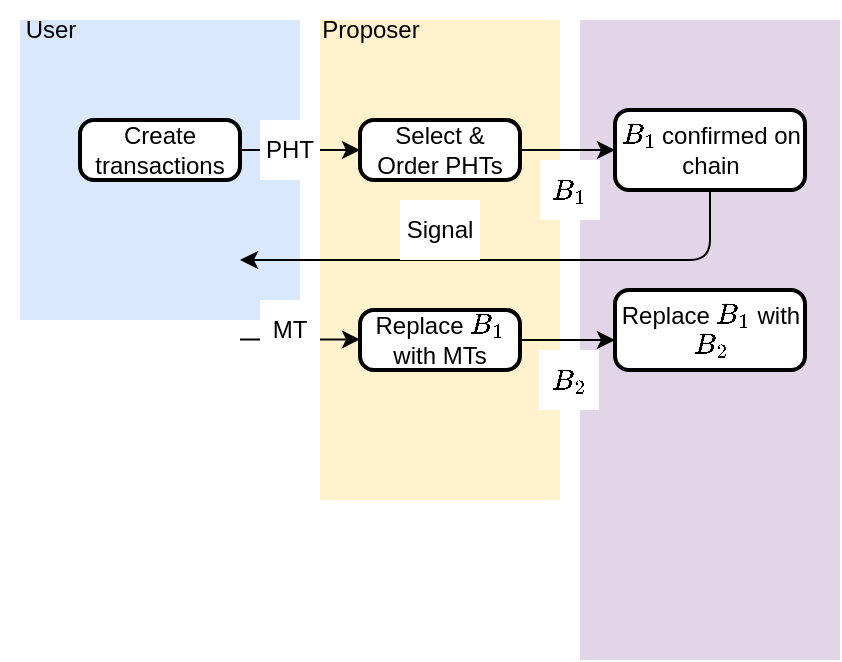 <mxfile version="26.2.12">
  <diagram name="Page-1" id="ewwKVMGRooejmkT6I6RQ">
    <mxGraphModel dx="1652" dy="643" grid="1" gridSize="10" guides="1" tooltips="1" connect="1" arrows="1" fold="1" page="1" pageScale="1" pageWidth="827" pageHeight="1169" math="1" shadow="0">
      <root>
        <mxCell id="0" />
        <mxCell id="1" parent="0" />
        <mxCell id="sIXrt2fdKtof5QL76QWl-6" value="" style="rounded=0;whiteSpace=wrap;html=1;fillColor=#dae8fc;strokeColor=none;movable=0;resizable=0;rotatable=0;deletable=0;editable=0;locked=1;connectable=0;" parent="1" vertex="1">
          <mxGeometry x="80" y="20" width="140" height="150" as="geometry" />
        </mxCell>
        <mxCell id="sIXrt2fdKtof5QL76QWl-9" value="" style="rounded=0;whiteSpace=wrap;html=1;fillColor=#fff2cc;strokeColor=none;movable=0;resizable=0;rotatable=0;deletable=0;editable=0;locked=1;connectable=0;" parent="1" vertex="1">
          <mxGeometry x="230" y="20" width="120" height="240" as="geometry" />
        </mxCell>
        <mxCell id="sIXrt2fdKtof5QL76QWl-12" value="Proposer" style="text;html=1;align=center;verticalAlign=middle;resizable=0;points=[];autosize=1;strokeColor=none;fillColor=none;" parent="1" vertex="1">
          <mxGeometry x="220" y="10" width="70" height="30" as="geometry" />
        </mxCell>
        <mxCell id="sIXrt2fdKtof5QL76QWl-13" value="" style="rounded=0;whiteSpace=wrap;html=1;fillColor=#e1d5e7;strokeColor=none;movable=0;resizable=0;rotatable=0;deletable=0;editable=0;locked=1;connectable=0;" parent="1" vertex="1">
          <mxGeometry x="360" y="20" width="130" height="320" as="geometry" />
        </mxCell>
        <mxCell id="WG_ju4HaZGRQZR121C4s-1" value="User" style="text;html=1;align=center;verticalAlign=middle;resizable=0;points=[];autosize=1;strokeColor=none;fillColor=none;" vertex="1" parent="1">
          <mxGeometry x="70" y="10" width="50" height="30" as="geometry" />
        </mxCell>
        <mxCell id="WG_ju4HaZGRQZR121C4s-2" value="Create transactions" style="rounded=1;whiteSpace=wrap;html=1;absoluteArcSize=1;arcSize=14;strokeWidth=2;" vertex="1" parent="1">
          <mxGeometry x="110" y="70" width="80" height="30" as="geometry" />
        </mxCell>
        <mxCell id="WG_ju4HaZGRQZR121C4s-3" value="" style="endArrow=classic;html=1;rounded=0;exitX=1;exitY=0.5;exitDx=0;exitDy=0;entryX=0;entryY=0.5;entryDx=0;entryDy=0;" edge="1" parent="1" source="WG_ju4HaZGRQZR121C4s-2" target="WG_ju4HaZGRQZR121C4s-6">
          <mxGeometry width="50" height="50" relative="1" as="geometry">
            <mxPoint x="149.71" y="120" as="sourcePoint" />
            <mxPoint x="250" y="85" as="targetPoint" />
          </mxGeometry>
        </mxCell>
        <mxCell id="WG_ju4HaZGRQZR121C4s-5" value="PHT" style="rounded=0;whiteSpace=wrap;html=1;strokeColor=none;" vertex="1" parent="1">
          <mxGeometry x="200" y="70" width="30" height="30" as="geometry" />
        </mxCell>
        <mxCell id="WG_ju4HaZGRQZR121C4s-6" value="Select &amp;amp; Order PHTs" style="rounded=1;whiteSpace=wrap;html=1;absoluteArcSize=1;arcSize=14;strokeWidth=2;" vertex="1" parent="1">
          <mxGeometry x="250" y="70" width="80" height="30" as="geometry" />
        </mxCell>
        <mxCell id="WG_ju4HaZGRQZR121C4s-7" value="" style="endArrow=classic;html=1;rounded=0;exitX=1;exitY=0.5;exitDx=0;exitDy=0;entryX=0;entryY=0.5;entryDx=0;entryDy=0;" edge="1" parent="1" source="WG_ju4HaZGRQZR121C4s-6" target="WG_ju4HaZGRQZR121C4s-8">
          <mxGeometry width="50" height="50" relative="1" as="geometry">
            <mxPoint x="420" y="340" as="sourcePoint" />
            <mxPoint x="470" y="290" as="targetPoint" />
          </mxGeometry>
        </mxCell>
        <mxCell id="WG_ju4HaZGRQZR121C4s-8" value="\(B_1\) confirmed on chain" style="rounded=1;whiteSpace=wrap;html=1;absoluteArcSize=1;arcSize=14;strokeWidth=2;" vertex="1" parent="1">
          <mxGeometry x="377.5" y="65" width="95" height="40" as="geometry" />
        </mxCell>
        <mxCell id="WG_ju4HaZGRQZR121C4s-9" value="\(B_1\)" style="rounded=0;whiteSpace=wrap;html=1;strokeColor=none;" vertex="1" parent="1">
          <mxGeometry x="340" y="90" width="30" height="30" as="geometry" />
        </mxCell>
        <mxCell id="WG_ju4HaZGRQZR121C4s-12" value="" style="endArrow=classic;html=1;rounded=1;exitX=0.5;exitY=1;exitDx=0;exitDy=0;curved=0;" edge="1" parent="1" source="WG_ju4HaZGRQZR121C4s-8">
          <mxGeometry width="50" height="50" relative="1" as="geometry">
            <mxPoint x="510" y="340" as="sourcePoint" />
            <mxPoint x="190" y="140" as="targetPoint" />
            <Array as="points">
              <mxPoint x="425" y="140" />
            </Array>
          </mxGeometry>
        </mxCell>
        <mxCell id="WG_ju4HaZGRQZR121C4s-13" value="" style="endArrow=classic;html=1;rounded=0;exitX=1;exitY=0.5;exitDx=0;exitDy=0;entryX=0;entryY=0.5;entryDx=0;entryDy=0;" edge="1" parent="1">
          <mxGeometry width="50" height="50" relative="1" as="geometry">
            <mxPoint x="190" y="179.71" as="sourcePoint" />
            <mxPoint x="250" y="179.71" as="targetPoint" />
          </mxGeometry>
        </mxCell>
        <mxCell id="WG_ju4HaZGRQZR121C4s-14" value="MT" style="rounded=0;whiteSpace=wrap;html=1;strokeColor=none;" vertex="1" parent="1">
          <mxGeometry x="200" y="160" width="30" height="30" as="geometry" />
        </mxCell>
        <mxCell id="WG_ju4HaZGRQZR121C4s-15" value="Replace \(B_1\) with MTs" style="rounded=1;whiteSpace=wrap;html=1;absoluteArcSize=1;arcSize=14;strokeWidth=2;" vertex="1" parent="1">
          <mxGeometry x="250" y="165" width="80" height="30" as="geometry" />
        </mxCell>
        <mxCell id="WG_ju4HaZGRQZR121C4s-16" value="" style="endArrow=classic;html=1;rounded=0;exitX=1;exitY=0.5;exitDx=0;exitDy=0;entryX=0;entryY=0.5;entryDx=0;entryDy=0;" edge="1" parent="1">
          <mxGeometry width="50" height="50" relative="1" as="geometry">
            <mxPoint x="329.5" y="180" as="sourcePoint" />
            <mxPoint x="377.5" y="180" as="targetPoint" />
          </mxGeometry>
        </mxCell>
        <mxCell id="WG_ju4HaZGRQZR121C4s-17" value="\(B_2\)" style="rounded=0;whiteSpace=wrap;html=1;strokeColor=none;" vertex="1" parent="1">
          <mxGeometry x="339.5" y="185" width="30" height="30" as="geometry" />
        </mxCell>
        <mxCell id="WG_ju4HaZGRQZR121C4s-18" value="Replace \(B_1\) with \(B_2\)" style="rounded=1;whiteSpace=wrap;html=1;absoluteArcSize=1;arcSize=14;strokeWidth=2;" vertex="1" parent="1">
          <mxGeometry x="377.5" y="155" width="95" height="40" as="geometry" />
        </mxCell>
        <mxCell id="WG_ju4HaZGRQZR121C4s-19" value="Signal" style="rounded=0;whiteSpace=wrap;html=1;strokeColor=none;" vertex="1" parent="1">
          <mxGeometry x="270" y="110" width="40" height="30" as="geometry" />
        </mxCell>
      </root>
    </mxGraphModel>
  </diagram>
</mxfile>
